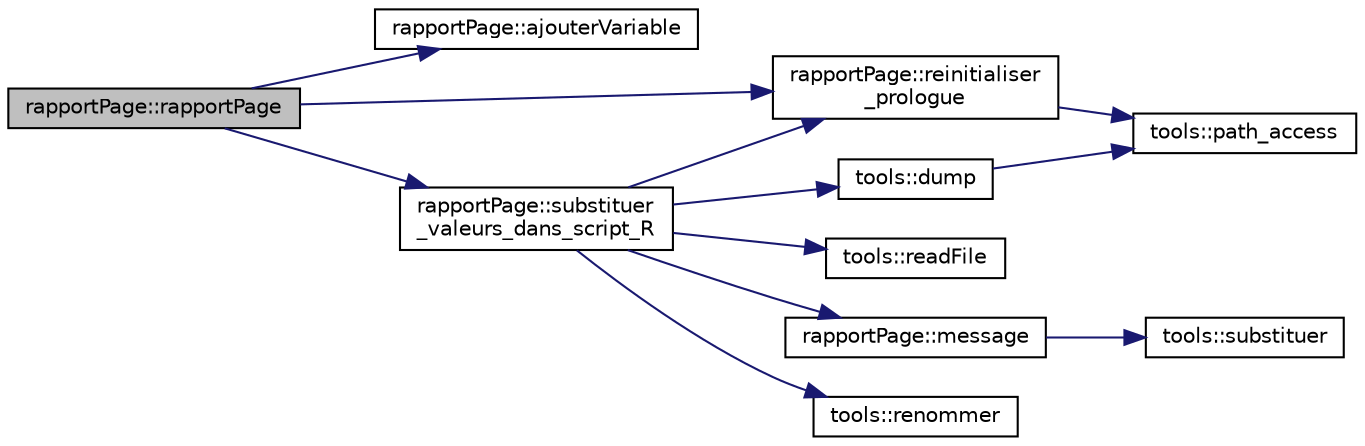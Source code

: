 digraph "rapportPage::rapportPage"
{
 // INTERACTIVE_SVG=YES
  edge [fontname="Helvetica",fontsize="10",labelfontname="Helvetica",labelfontsize="10"];
  node [fontname="Helvetica",fontsize="10",shape=record];
  rankdir="LR";
  Node0 [label="rapportPage::rapportPage",height=0.2,width=0.4,color="black", fillcolor="grey75", style="filled", fontcolor="black"];
  Node0 -> Node1 [color="midnightblue",fontsize="10",style="solid",fontname="Helvetica"];
  Node1 [label="rapportPage::ajouterVariable",height=0.2,width=0.4,color="black", fillcolor="white", style="filled",URL="$classrapport_page.html#a2ee1b3016dad4ead4e6fa66e521a126b",tooltip="Crée une ligne de codes pour un type donné d&#39;éléments de paye. "];
  Node0 -> Node2 [color="midnightblue",fontsize="10",style="solid",fontname="Helvetica"];
  Node2 [label="rapportPage::reinitialiser\l_prologue",height=0.2,width=0.4,color="black", fillcolor="white", style="filled",URL="$classrapport_page.html#ad3308e878a28c934bd8bb35721d2eaf4",tooltip="Réinitialise l&#39;exportation des codes d&#39;éléments de paye Ecrase prologue_scripts.R ( prologue_script_p..."];
  Node2 -> Node3 [color="midnightblue",fontsize="10",style="solid",fontname="Helvetica"];
  Node3 [label="tools::path_access",height=0.2,width=0.4,color="black", fillcolor="white", style="filled",URL="$classtools.html#a89d2cd8ffcaed8423439c16d1ee59ab0",tooltip="Renvoie le chemin d&#39;un fichier ou d&#39;un répertoire du répertoire racine de la distribution (adjacent a..."];
  Node0 -> Node4 [color="midnightblue",fontsize="10",style="solid",fontname="Helvetica"];
  Node4 [label="rapportPage::substituer\l_valeurs_dans_script_R",height=0.2,width=0.4,color="black", fillcolor="white", style="filled",URL="$classrapport_page.html#a54f56e3a9f75f0c7576ea9fdf936143c",tooltip="Substitue certaines valeurs caractéristiques du contrôle dans le fichier prologue_codes.R dans common::exportpath, notamment le Siret, le budget et l&#39;employeur. "];
  Node4 -> Node2 [color="midnightblue",fontsize="10",style="solid",fontname="Helvetica"];
  Node4 -> Node5 [color="midnightblue",fontsize="10",style="solid",fontname="Helvetica"];
  Node5 [label="tools::readFile",height=0.2,width=0.4,color="black", fillcolor="white", style="filled",URL="$classtools.html#af43fc30ac740fa0fa1d773afb2538c8c",tooltip="Liste un fichier entre deux lignes données et sur une largeur donnée. "];
  Node4 -> Node6 [color="midnightblue",fontsize="10",style="solid",fontname="Helvetica"];
  Node6 [label="rapportPage::message",height=0.2,width=0.4,color="black", fillcolor="white", style="filled",URL="$classrapport_page.html#a1a7a3a890edba395a9d807aacfc0e691",tooltip="Affichage de la liste des parties du rapport qui seront générées. "];
  Node6 -> Node7 [color="midnightblue",fontsize="10",style="solid",fontname="Helvetica"];
  Node7 [label="tools::substituer",height=0.2,width=0.4,color="black", fillcolor="white", style="filled",URL="$classtools.html#a7cba03deaa6e1311c2d0e5fb9fdcfa5c",tooltip="Remplace des chaînes de caractères, lorsqu&#39;elles correspondent à une expression rationnelle, dans une chaîne de caractères donnée par une chaîne de caractères donnée. "];
  Node4 -> Node8 [color="midnightblue",fontsize="10",style="solid",fontname="Helvetica"];
  Node8 [label="tools::renommer",height=0.2,width=0.4,color="black", fillcolor="white", style="filled",URL="$classtools.html#a888a6211f6956005dba0132e1ee5fd92",tooltip="Renomme un fichier. "];
  Node4 -> Node9 [color="midnightblue",fontsize="10",style="solid",fontname="Helvetica"];
  Node9 [label="tools::dump",height=0.2,width=0.4,color="black", fillcolor="white", style="filled",URL="$classtools.html#a995219ca14bd1ddcb10cb2a3fffed5a5",tooltip="Créer un fichier temporaire temp dans le répertoire racine et le remplit avec une chaîone de caractèr..."];
  Node9 -> Node3 [color="midnightblue",fontsize="10",style="solid",fontname="Helvetica"];
}
